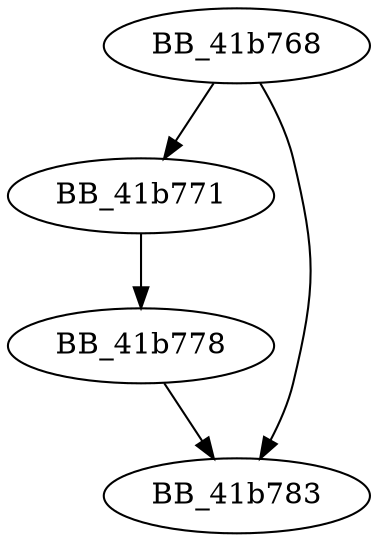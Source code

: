 DiGraph ___initmbctable{
BB_41b768->BB_41b771
BB_41b768->BB_41b783
BB_41b771->BB_41b778
BB_41b778->BB_41b783
}
